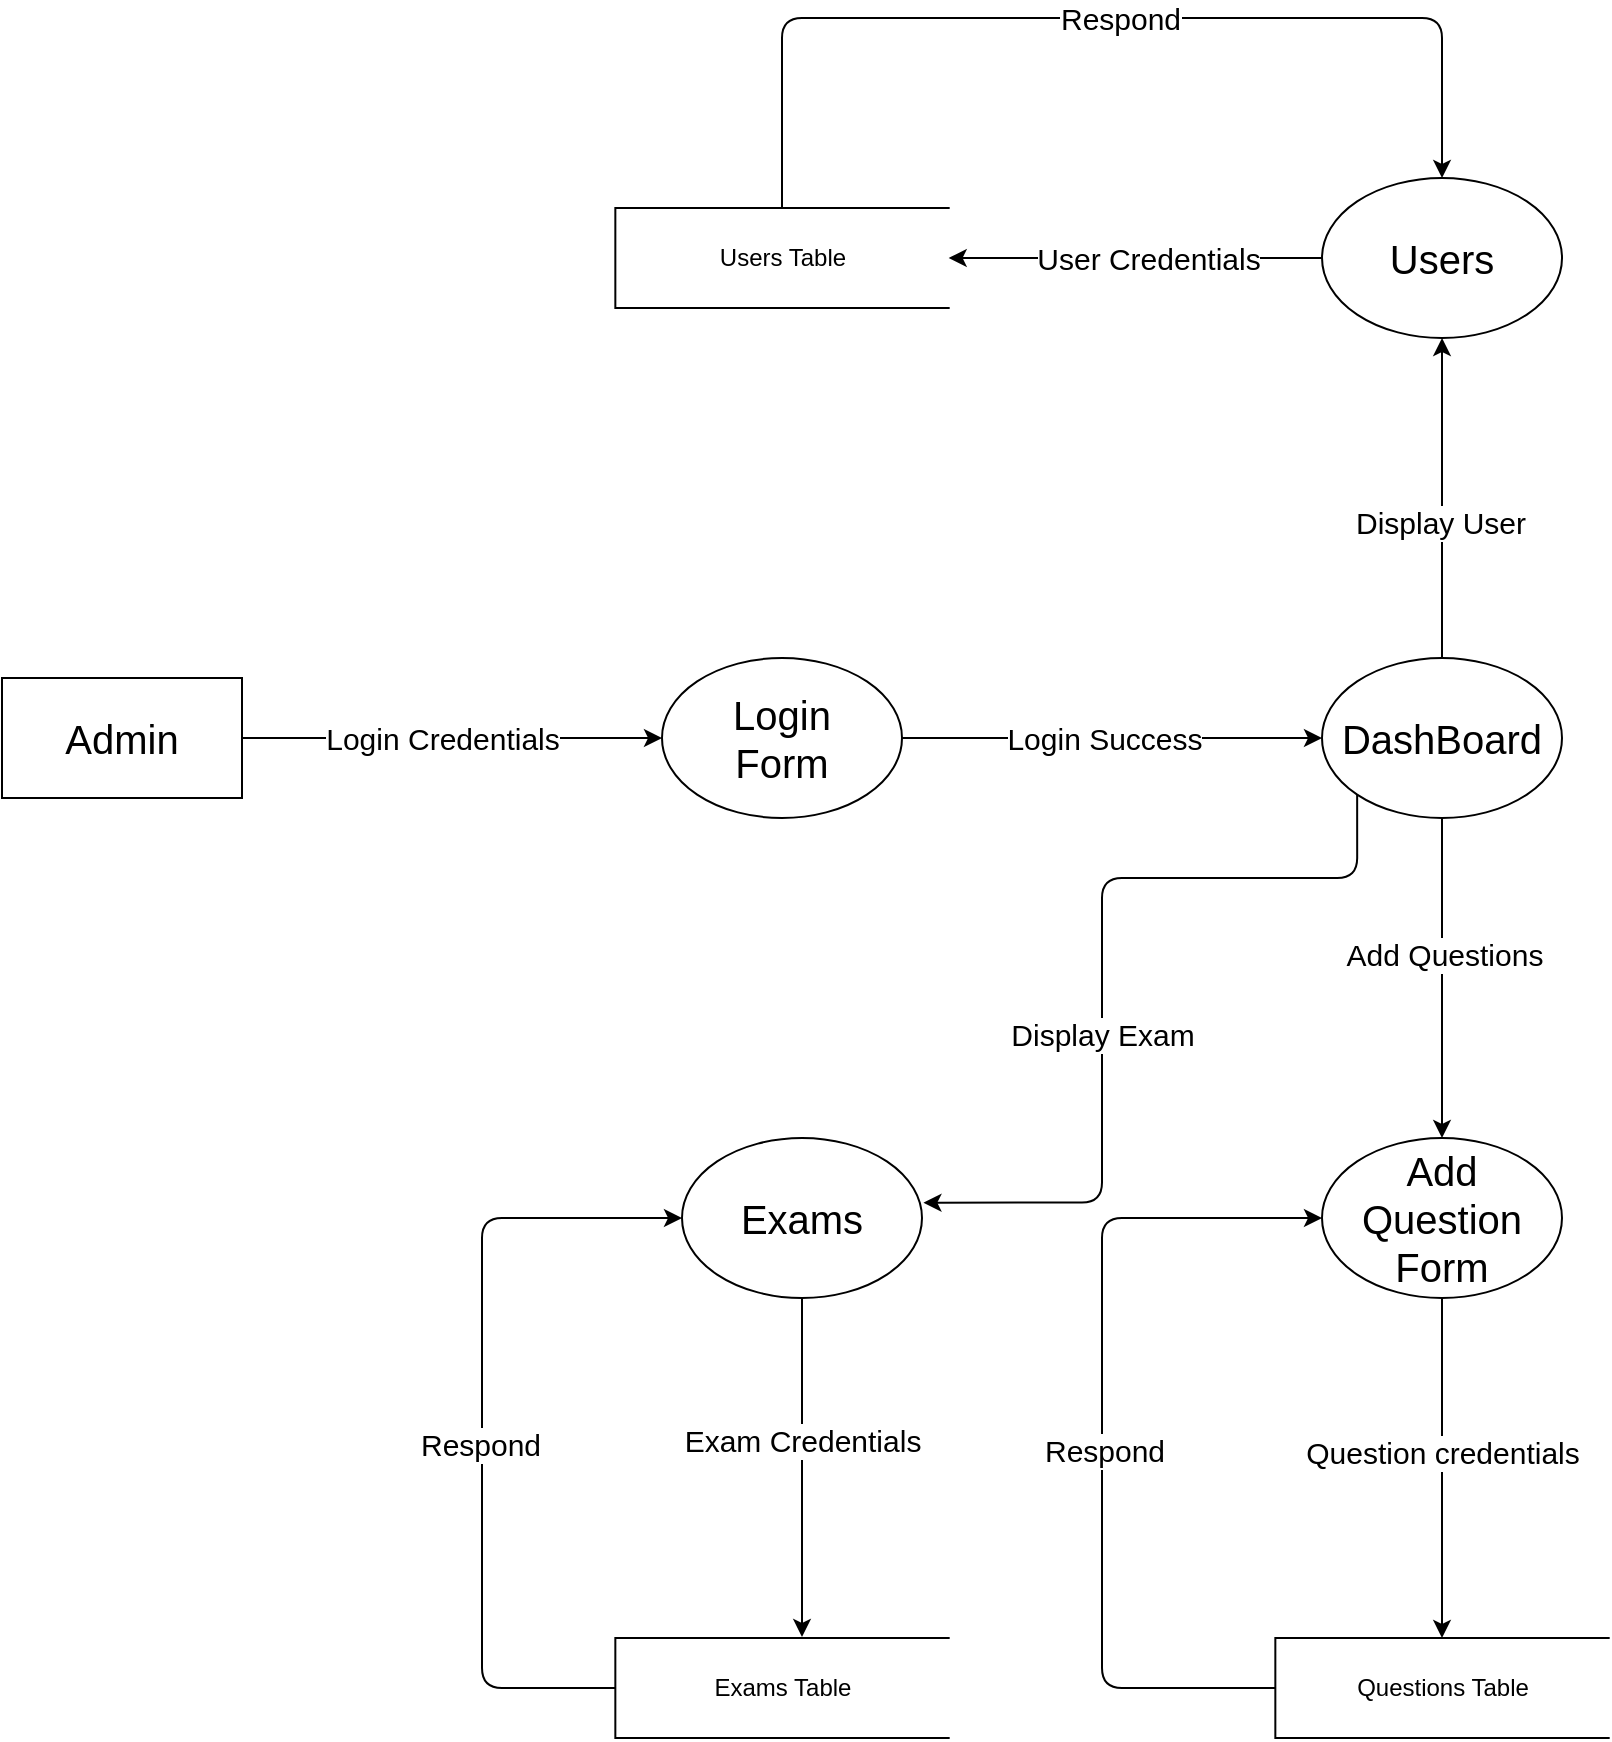 <mxfile version="22.0.2" type="device">
  <diagram name="Page-1" id="1IhoYlFtL5erMES3WMj8">
    <mxGraphModel dx="909" dy="1635" grid="1" gridSize="10" guides="1" tooltips="1" connect="1" arrows="1" fold="1" page="1" pageScale="1" pageWidth="850" pageHeight="1100" background="none" math="0" shadow="0">
      <root>
        <mxCell id="0" />
        <mxCell id="1" parent="0" />
        <mxCell id="WGDnAh9ubJ5xFY3CZQTw-1" value="&lt;font style=&quot;font-size: 20px;&quot;&gt;Admin&lt;/font&gt;" style="rounded=0;whiteSpace=wrap;html=1;" parent="1" vertex="1">
          <mxGeometry x="230" y="250" width="120" height="60" as="geometry" />
        </mxCell>
        <mxCell id="WGDnAh9ubJ5xFY3CZQTw-8" value="&lt;font style=&quot;font-size: 20px;&quot;&gt;Login&lt;br&gt;Form&lt;/font&gt;" style="ellipse;whiteSpace=wrap;html=1;" parent="1" vertex="1">
          <mxGeometry x="560" y="240" width="120" height="80" as="geometry" />
        </mxCell>
        <mxCell id="WGDnAh9ubJ5xFY3CZQTw-11" value="" style="endArrow=classic;html=1;rounded=0;exitX=1;exitY=0.5;exitDx=0;exitDy=0;entryX=0;entryY=0.5;entryDx=0;entryDy=0;" parent="1" source="WGDnAh9ubJ5xFY3CZQTw-1" target="WGDnAh9ubJ5xFY3CZQTw-8" edge="1">
          <mxGeometry width="50" height="50" relative="1" as="geometry">
            <mxPoint x="620.0" y="280" as="sourcePoint" />
            <mxPoint x="620" y="240" as="targetPoint" />
          </mxGeometry>
        </mxCell>
        <mxCell id="WGDnAh9ubJ5xFY3CZQTw-12" value="&lt;font style=&quot;font-size: 15px;&quot;&gt;Login Credentials&lt;/font&gt;" style="edgeLabel;html=1;align=center;verticalAlign=middle;resizable=0;points=[];" parent="WGDnAh9ubJ5xFY3CZQTw-11" vertex="1" connectable="0">
          <mxGeometry x="-0.109" y="-1" relative="1" as="geometry">
            <mxPoint x="6" y="-1" as="offset" />
          </mxGeometry>
        </mxCell>
        <mxCell id="WGDnAh9ubJ5xFY3CZQTw-13" value="" style="endArrow=classic;html=1;rounded=0;exitX=1;exitY=0.5;exitDx=0;exitDy=0;entryX=0;entryY=0.5;entryDx=0;entryDy=0;" parent="1" source="WGDnAh9ubJ5xFY3CZQTw-8" target="WGDnAh9ubJ5xFY3CZQTw-15" edge="1">
          <mxGeometry width="50" height="50" relative="1" as="geometry">
            <mxPoint x="610" y="320" as="sourcePoint" />
            <mxPoint x="910" y="430" as="targetPoint" />
          </mxGeometry>
        </mxCell>
        <mxCell id="WGDnAh9ubJ5xFY3CZQTw-14" value="&lt;font style=&quot;font-size: 15px;&quot;&gt;Login Success&lt;/font&gt;" style="edgeLabel;html=1;align=center;verticalAlign=middle;resizable=0;points=[];" parent="WGDnAh9ubJ5xFY3CZQTw-13" vertex="1" connectable="0">
          <mxGeometry x="-0.088" y="2" relative="1" as="geometry">
            <mxPoint x="5" y="2" as="offset" />
          </mxGeometry>
        </mxCell>
        <mxCell id="WGDnAh9ubJ5xFY3CZQTw-15" value="&lt;font style=&quot;font-size: 20px;&quot;&gt;DashBoard&lt;/font&gt;" style="ellipse;whiteSpace=wrap;html=1;" parent="1" vertex="1">
          <mxGeometry x="890" y="240" width="120" height="80" as="geometry" />
        </mxCell>
        <mxCell id="WGDnAh9ubJ5xFY3CZQTw-29" value="" style="endArrow=classic;html=1;rounded=0;exitX=0.5;exitY=1;exitDx=0;exitDy=0;entryX=0.5;entryY=0;entryDx=0;entryDy=0;" parent="1" source="WGDnAh9ubJ5xFY3CZQTw-15" target="WGDnAh9ubJ5xFY3CZQTw-31" edge="1">
          <mxGeometry width="50" height="50" relative="1" as="geometry">
            <mxPoint x="650" y="400" as="sourcePoint" />
            <mxPoint x="950" y="480" as="targetPoint" />
          </mxGeometry>
        </mxCell>
        <mxCell id="WGDnAh9ubJ5xFY3CZQTw-30" value="&lt;font style=&quot;font-size: 15px;&quot;&gt;Add Questions&lt;/font&gt;" style="edgeLabel;html=1;align=center;verticalAlign=middle;resizable=0;points=[];" parent="WGDnAh9ubJ5xFY3CZQTw-29" vertex="1" connectable="0">
          <mxGeometry x="-0.151" y="1" relative="1" as="geometry">
            <mxPoint as="offset" />
          </mxGeometry>
        </mxCell>
        <mxCell id="WGDnAh9ubJ5xFY3CZQTw-31" value="&lt;font style=&quot;font-size: 20px;&quot;&gt;Add Question Form&lt;/font&gt;" style="ellipse;whiteSpace=wrap;html=1;" parent="1" vertex="1">
          <mxGeometry x="890" y="480" width="120" height="80" as="geometry" />
        </mxCell>
        <mxCell id="WGDnAh9ubJ5xFY3CZQTw-32" value="" style="endArrow=classic;html=1;rounded=0;exitX=0.5;exitY=1;exitDx=0;exitDy=0;entryX=0.5;entryY=0;entryDx=0;entryDy=0;" parent="1" source="WGDnAh9ubJ5xFY3CZQTw-31" target="WGDnAh9ubJ5xFY3CZQTw-33" edge="1">
          <mxGeometry width="50" height="50" relative="1" as="geometry">
            <mxPoint x="1000" y="490" as="sourcePoint" />
            <mxPoint x="1160" y="520" as="targetPoint" />
          </mxGeometry>
        </mxCell>
        <mxCell id="WGDnAh9ubJ5xFY3CZQTw-34" value="&lt;font style=&quot;font-size: 15px;&quot;&gt;Question credentials&lt;/font&gt;" style="edgeLabel;html=1;align=center;verticalAlign=middle;resizable=0;points=[];" parent="WGDnAh9ubJ5xFY3CZQTw-32" vertex="1" connectable="0">
          <mxGeometry x="-0.096" relative="1" as="geometry">
            <mxPoint as="offset" />
          </mxGeometry>
        </mxCell>
        <mxCell id="mSggaUejxgYCqKv2JaUr-1" style="edgeStyle=orthogonalEdgeStyle;rounded=1;orthogonalLoop=1;jettySize=auto;html=1;exitX=0;exitY=0.5;exitDx=0;exitDy=0;entryX=0;entryY=0.5;entryDx=0;entryDy=0;" edge="1" parent="1" source="WGDnAh9ubJ5xFY3CZQTw-33" target="WGDnAh9ubJ5xFY3CZQTw-31">
          <mxGeometry relative="1" as="geometry">
            <Array as="points">
              <mxPoint x="780" y="755" />
              <mxPoint x="780" y="520" />
            </Array>
          </mxGeometry>
        </mxCell>
        <mxCell id="mSggaUejxgYCqKv2JaUr-2" value="&lt;font style=&quot;font-size: 15px;&quot;&gt;Respond&lt;/font&gt;" style="edgeLabel;html=1;align=center;verticalAlign=middle;resizable=0;points=[];" vertex="1" connectable="0" parent="mSggaUejxgYCqKv2JaUr-1">
          <mxGeometry x="-0.046" y="-1" relative="1" as="geometry">
            <mxPoint as="offset" />
          </mxGeometry>
        </mxCell>
        <mxCell id="WGDnAh9ubJ5xFY3CZQTw-33" value="Questions Table" style="html=1;dashed=0;whiteSpace=wrap;shape=partialRectangle;right=0;" parent="1" vertex="1">
          <mxGeometry x="866.67" y="730" width="166.67" height="50" as="geometry" />
        </mxCell>
        <mxCell id="WGDnAh9ubJ5xFY3CZQTw-41" value="" style="endArrow=classic;html=1;rounded=0;exitX=0.5;exitY=0;exitDx=0;exitDy=0;entryX=0.5;entryY=1;entryDx=0;entryDy=0;" parent="1" source="WGDnAh9ubJ5xFY3CZQTw-15" target="WGDnAh9ubJ5xFY3CZQTw-43" edge="1">
          <mxGeometry width="50" height="50" relative="1" as="geometry">
            <mxPoint x="949.57" y="240" as="sourcePoint" />
            <mxPoint x="949.57" y="80" as="targetPoint" />
          </mxGeometry>
        </mxCell>
        <mxCell id="WGDnAh9ubJ5xFY3CZQTw-42" value="&lt;font style=&quot;font-size: 15px;&quot;&gt;Display User&lt;/font&gt;" style="edgeLabel;html=1;align=center;verticalAlign=middle;resizable=0;points=[];" parent="WGDnAh9ubJ5xFY3CZQTw-41" vertex="1" connectable="0">
          <mxGeometry x="-0.151" y="1" relative="1" as="geometry">
            <mxPoint as="offset" />
          </mxGeometry>
        </mxCell>
        <mxCell id="WGDnAh9ubJ5xFY3CZQTw-43" value="&lt;font style=&quot;font-size: 20px;&quot;&gt;Users&lt;br&gt;&lt;/font&gt;" style="ellipse;whiteSpace=wrap;html=1;" parent="1" vertex="1">
          <mxGeometry x="890.01" width="120" height="80" as="geometry" />
        </mxCell>
        <mxCell id="WGDnAh9ubJ5xFY3CZQTw-44" value="Users Table" style="html=1;dashed=0;whiteSpace=wrap;shape=partialRectangle;right=0;" parent="1" vertex="1">
          <mxGeometry x="536.67" y="15" width="166.67" height="50" as="geometry" />
        </mxCell>
        <mxCell id="WGDnAh9ubJ5xFY3CZQTw-45" value="" style="endArrow=classic;html=1;rounded=0;entryX=1;entryY=0.5;entryDx=0;entryDy=0;exitX=0;exitY=0.5;exitDx=0;exitDy=0;" parent="1" source="WGDnAh9ubJ5xFY3CZQTw-43" target="WGDnAh9ubJ5xFY3CZQTw-44" edge="1">
          <mxGeometry width="50" height="50" relative="1" as="geometry">
            <mxPoint x="840" y="70" as="sourcePoint" />
            <mxPoint x="790" y="120" as="targetPoint" />
          </mxGeometry>
        </mxCell>
        <mxCell id="WGDnAh9ubJ5xFY3CZQTw-46" value="&lt;span style=&quot;font-size: 15px;&quot;&gt;User Credentials&lt;/span&gt;" style="edgeLabel;html=1;align=center;verticalAlign=middle;resizable=0;points=[];" parent="WGDnAh9ubJ5xFY3CZQTw-45" vertex="1" connectable="0">
          <mxGeometry x="-0.068" relative="1" as="geometry">
            <mxPoint as="offset" />
          </mxGeometry>
        </mxCell>
        <mxCell id="WGDnAh9ubJ5xFY3CZQTw-47" value="" style="endArrow=classic;html=1;rounded=1;exitX=0.5;exitY=0;exitDx=0;exitDy=0;entryX=0.5;entryY=0;entryDx=0;entryDy=0;" parent="1" source="WGDnAh9ubJ5xFY3CZQTw-44" target="WGDnAh9ubJ5xFY3CZQTw-43" edge="1">
          <mxGeometry width="50" height="50" relative="1" as="geometry">
            <mxPoint x="740" y="30" as="sourcePoint" />
            <mxPoint x="790" y="-20" as="targetPoint" />
            <Array as="points">
              <mxPoint x="620" y="-80" />
              <mxPoint x="950" y="-80" />
            </Array>
          </mxGeometry>
        </mxCell>
        <mxCell id="WGDnAh9ubJ5xFY3CZQTw-48" value="&lt;font style=&quot;font-size: 15px;&quot;&gt;Respond&lt;/font&gt;" style="edgeLabel;html=1;align=center;verticalAlign=middle;resizable=0;points=[];" parent="WGDnAh9ubJ5xFY3CZQTw-47" vertex="1" connectable="0">
          <mxGeometry x="0.043" relative="1" as="geometry">
            <mxPoint as="offset" />
          </mxGeometry>
        </mxCell>
        <mxCell id="WGDnAh9ubJ5xFY3CZQTw-51" value="&lt;font style=&quot;font-size: 20px;&quot;&gt;Exams&lt;/font&gt;" style="ellipse;whiteSpace=wrap;html=1;" parent="1" vertex="1">
          <mxGeometry x="570" y="480" width="120" height="80" as="geometry" />
        </mxCell>
        <mxCell id="WGDnAh9ubJ5xFY3CZQTw-66" style="edgeStyle=orthogonalEdgeStyle;rounded=1;orthogonalLoop=1;jettySize=auto;html=1;exitX=0;exitY=0.5;exitDx=0;exitDy=0;entryX=0;entryY=0.5;entryDx=0;entryDy=0;" parent="1" source="WGDnAh9ubJ5xFY3CZQTw-52" target="WGDnAh9ubJ5xFY3CZQTw-51" edge="1">
          <mxGeometry relative="1" as="geometry">
            <Array as="points">
              <mxPoint x="470" y="755" />
              <mxPoint x="470" y="520" />
            </Array>
          </mxGeometry>
        </mxCell>
        <mxCell id="WGDnAh9ubJ5xFY3CZQTw-67" value="&lt;font style=&quot;font-size: 15px;&quot;&gt;Respond&lt;/font&gt;" style="edgeLabel;html=1;align=center;verticalAlign=middle;resizable=0;points=[];" parent="WGDnAh9ubJ5xFY3CZQTw-66" vertex="1" connectable="0">
          <mxGeometry x="-0.058" y="1" relative="1" as="geometry">
            <mxPoint as="offset" />
          </mxGeometry>
        </mxCell>
        <mxCell id="WGDnAh9ubJ5xFY3CZQTw-52" value="Exams Table" style="html=1;dashed=0;whiteSpace=wrap;shape=partialRectangle;right=0;" parent="1" vertex="1">
          <mxGeometry x="536.67" y="730" width="166.67" height="50" as="geometry" />
        </mxCell>
        <mxCell id="WGDnAh9ubJ5xFY3CZQTw-58" style="edgeStyle=orthogonalEdgeStyle;rounded=1;orthogonalLoop=1;jettySize=auto;html=1;exitX=0;exitY=1;exitDx=0;exitDy=0;entryX=1.006;entryY=0.404;entryDx=0;entryDy=0;entryPerimeter=0;" parent="1" source="WGDnAh9ubJ5xFY3CZQTw-15" target="WGDnAh9ubJ5xFY3CZQTw-51" edge="1">
          <mxGeometry relative="1" as="geometry">
            <Array as="points">
              <mxPoint x="908" y="350" />
              <mxPoint x="780" y="350" />
              <mxPoint x="780" y="512" />
            </Array>
          </mxGeometry>
        </mxCell>
        <mxCell id="WGDnAh9ubJ5xFY3CZQTw-61" value="&lt;font style=&quot;font-size: 15px;&quot;&gt;Display Exam&lt;/font&gt;" style="edgeLabel;html=1;align=center;verticalAlign=middle;resizable=0;points=[];" parent="WGDnAh9ubJ5xFY3CZQTw-58" vertex="1" connectable="0">
          <mxGeometry x="0.177" relative="1" as="geometry">
            <mxPoint as="offset" />
          </mxGeometry>
        </mxCell>
        <mxCell id="WGDnAh9ubJ5xFY3CZQTw-65" value="" style="endArrow=classic;html=1;rounded=0;exitX=0.5;exitY=1;exitDx=0;exitDy=0;entryX=0.56;entryY=-0.01;entryDx=0;entryDy=0;entryPerimeter=0;" parent="1" source="WGDnAh9ubJ5xFY3CZQTw-51" target="WGDnAh9ubJ5xFY3CZQTw-52" edge="1">
          <mxGeometry width="50" height="50" relative="1" as="geometry">
            <mxPoint x="610" y="730" as="sourcePoint" />
            <mxPoint x="660" y="680" as="targetPoint" />
          </mxGeometry>
        </mxCell>
        <mxCell id="WGDnAh9ubJ5xFY3CZQTw-70" value="&lt;font style=&quot;font-size: 15px;&quot;&gt;Exam Credentials&lt;/font&gt;" style="edgeLabel;html=1;align=center;verticalAlign=middle;resizable=0;points=[];" parent="WGDnAh9ubJ5xFY3CZQTw-65" vertex="1" connectable="0">
          <mxGeometry x="0.018" relative="1" as="geometry">
            <mxPoint y="-16" as="offset" />
          </mxGeometry>
        </mxCell>
      </root>
    </mxGraphModel>
  </diagram>
</mxfile>
